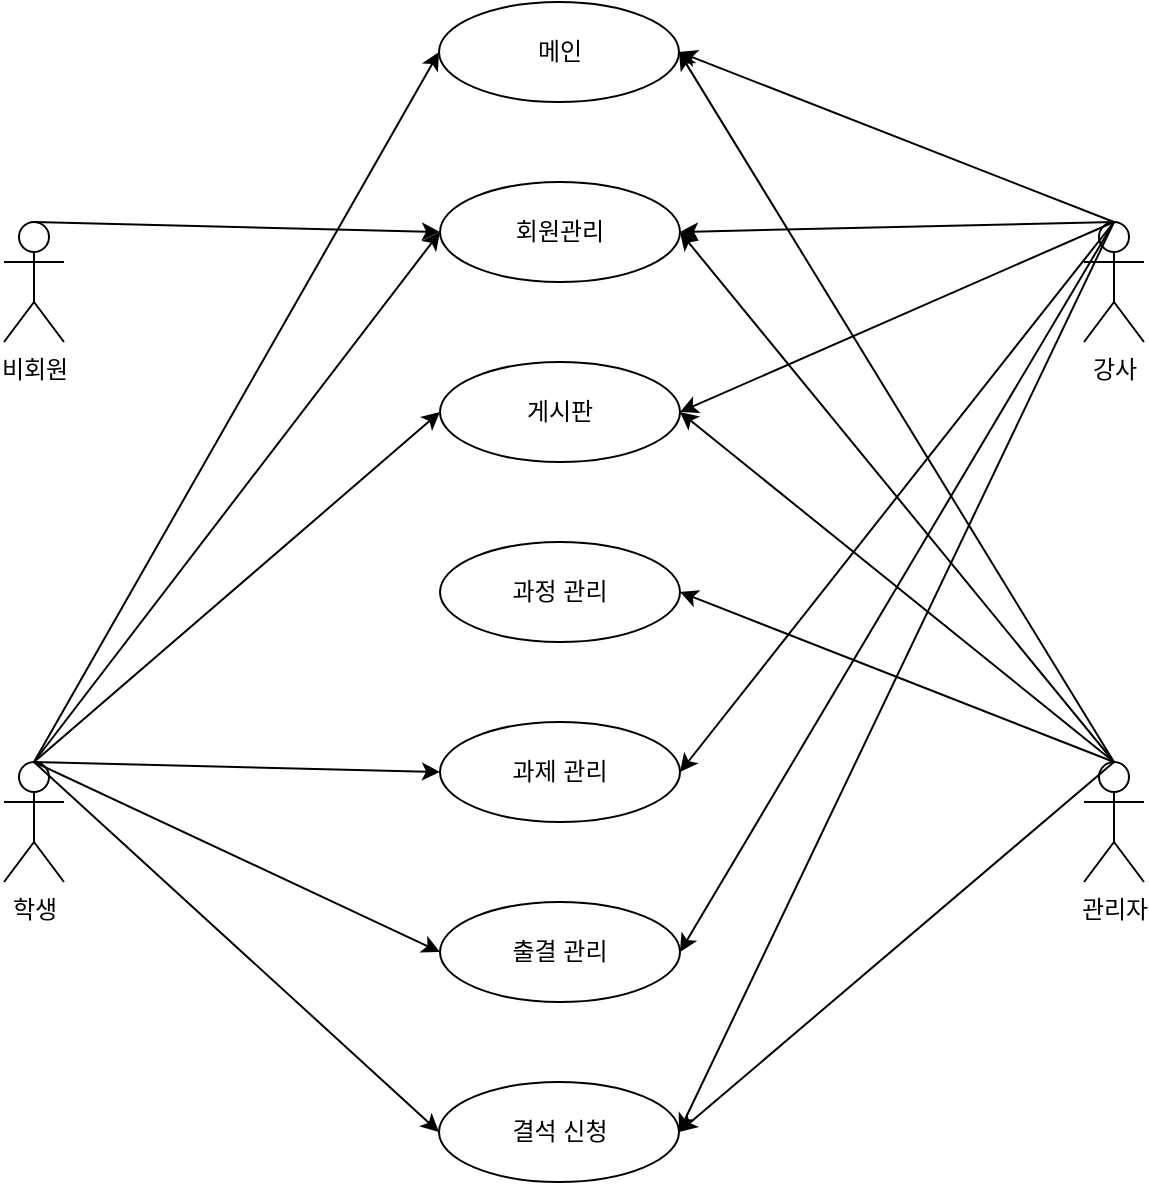 <mxfile type="github" version="10.6.7"><diagram id="lK_2DPzypLv57aarEOza" name="Page-1"><mxGraphModel grid="1" dx="1394" dy="812" gridSize="10" guides="1" tooltips="1" connect="1" arrows="1" fold="1" page="1" pageScale="1" pageWidth="827" pageHeight="1169" math="0" shadow="0"><root><mxCell id="0" /><mxCell id="1" parent="0" /><mxCell value="비회원" id="HdtF-Jk1Iq2ZVGeTPNf8-1" parent="1" style="shape=umlActor;verticalLabelPosition=bottom;labelBackgroundColor=#ffffff;verticalAlign=top;html=1;outlineConnect=0;" vertex="1"><mxGeometry as="geometry" height="60" width="30" x="150" y="160" /></mxCell><mxCell value="강사" id="HdtF-Jk1Iq2ZVGeTPNf8-2" parent="1" style="shape=umlActor;verticalLabelPosition=bottom;labelBackgroundColor=#ffffff;verticalAlign=top;html=1;outlineConnect=0;" vertex="1"><mxGeometry as="geometry" height="60" width="30" x="690" y="160" /></mxCell><mxCell value="학생" id="HdtF-Jk1Iq2ZVGeTPNf8-5" parent="1" style="shape=umlActor;verticalLabelPosition=bottom;labelBackgroundColor=#ffffff;verticalAlign=top;html=1;outlineConnect=0;" vertex="1"><mxGeometry as="geometry" height="60" width="30" x="150" y="430" /></mxCell><mxCell value="관리자" id="HdtF-Jk1Iq2ZVGeTPNf8-6" parent="1" style="shape=umlActor;verticalLabelPosition=bottom;labelBackgroundColor=#ffffff;verticalAlign=top;html=1;outlineConnect=0;" vertex="1"><mxGeometry as="geometry" height="60" width="30" x="690" y="430" /></mxCell><mxCell value="메인" id="HdtF-Jk1Iq2ZVGeTPNf8-7" parent="1" style="ellipse;whiteSpace=wrap;html=1;" vertex="1"><mxGeometry as="geometry" height="50" width="120" x="367.5" y="50" /></mxCell><mxCell value="회원관리" id="HdtF-Jk1Iq2ZVGeTPNf8-10" parent="1" style="ellipse;whiteSpace=wrap;html=1;" vertex="1"><mxGeometry as="geometry" height="50" width="120" x="368" y="140" /></mxCell><mxCell value="과정 관리" id="HdtF-Jk1Iq2ZVGeTPNf8-11" parent="1" style="ellipse;whiteSpace=wrap;html=1;" vertex="1"><mxGeometry as="geometry" height="50" width="120" x="368" y="320" /></mxCell><mxCell value="과제 관리" id="HdtF-Jk1Iq2ZVGeTPNf8-12" parent="1" style="ellipse;whiteSpace=wrap;html=1;" vertex="1"><mxGeometry as="geometry" height="50" width="120" x="368" y="410" /></mxCell><mxCell value="게시판" id="HdtF-Jk1Iq2ZVGeTPNf8-13" parent="1" style="ellipse;whiteSpace=wrap;html=1;" vertex="1"><mxGeometry as="geometry" height="50" width="120" x="368" y="230" /></mxCell><mxCell value="출결 관리" id="HdtF-Jk1Iq2ZVGeTPNf8-14" parent="1" style="ellipse;whiteSpace=wrap;html=1;" vertex="1"><mxGeometry as="geometry" height="50" width="120" x="368" y="500" /></mxCell><mxCell value="결석 신청" id="HdtF-Jk1Iq2ZVGeTPNf8-15" parent="1" style="ellipse;whiteSpace=wrap;html=1;" vertex="1"><mxGeometry as="geometry" height="50" width="120" x="367.5" y="590" /></mxCell><mxCell value="" id="HdtF-Jk1Iq2ZVGeTPNf8-21" parent="1" style="endArrow=classic;html=1;entryX=0;entryY=0.5;entryDx=0;entryDy=0;exitX=0.5;exitY=0;exitDx=0;exitDy=0;exitPerimeter=0;" edge="1" source="HdtF-Jk1Iq2ZVGeTPNf8-1" target="HdtF-Jk1Iq2ZVGeTPNf8-10"><mxGeometry as="geometry" height="50" width="50" relative="1"><mxPoint as="sourcePoint" x="240" y="255" /><mxPoint as="targetPoint" x="290" y="205" /></mxGeometry></mxCell><mxCell value="" id="HdtF-Jk1Iq2ZVGeTPNf8-22" parent="1" style="endArrow=classic;html=1;entryX=0;entryY=0.5;entryDx=0;entryDy=0;exitX=0.5;exitY=0;exitDx=0;exitDy=0;exitPerimeter=0;" edge="1" source="HdtF-Jk1Iq2ZVGeTPNf8-5" target="HdtF-Jk1Iq2ZVGeTPNf8-7"><mxGeometry as="geometry" height="50" width="50" relative="1"><mxPoint as="sourcePoint" x="150" y="710" /><mxPoint as="targetPoint" x="200" y="660" /></mxGeometry></mxCell><mxCell value="" id="HdtF-Jk1Iq2ZVGeTPNf8-23" parent="1" style="endArrow=classic;html=1;entryX=0;entryY=0.5;entryDx=0;entryDy=0;exitX=0.5;exitY=0;exitDx=0;exitDy=0;exitPerimeter=0;" edge="1" source="HdtF-Jk1Iq2ZVGeTPNf8-5" target="HdtF-Jk1Iq2ZVGeTPNf8-10"><mxGeometry as="geometry" height="50" width="50" relative="1"><mxPoint as="sourcePoint" x="175" y="440" /><mxPoint as="targetPoint" x="378" y="85" /></mxGeometry></mxCell><mxCell value="" id="HdtF-Jk1Iq2ZVGeTPNf8-24" parent="1" style="endArrow=classic;html=1;entryX=0;entryY=0.5;entryDx=0;entryDy=0;exitX=0.5;exitY=0;exitDx=0;exitDy=0;exitPerimeter=0;" edge="1" source="HdtF-Jk1Iq2ZVGeTPNf8-5" target="HdtF-Jk1Iq2ZVGeTPNf8-13"><mxGeometry as="geometry" height="50" width="50" relative="1"><mxPoint as="sourcePoint" x="175" y="440" /><mxPoint as="targetPoint" x="378" y="175" /></mxGeometry></mxCell><mxCell value="" id="HdtF-Jk1Iq2ZVGeTPNf8-25" parent="1" style="endArrow=classic;html=1;entryX=0;entryY=0.5;entryDx=0;entryDy=0;exitX=0.5;exitY=0;exitDx=0;exitDy=0;exitPerimeter=0;" edge="1" source="HdtF-Jk1Iq2ZVGeTPNf8-5" target="HdtF-Jk1Iq2ZVGeTPNf8-12"><mxGeometry as="geometry" height="50" width="50" relative="1"><mxPoint as="sourcePoint" x="175" y="440" /><mxPoint as="targetPoint" x="378" y="265" /></mxGeometry></mxCell><mxCell value="" id="HdtF-Jk1Iq2ZVGeTPNf8-26" parent="1" style="endArrow=classic;html=1;entryX=0;entryY=0.5;entryDx=0;entryDy=0;exitX=0.5;exitY=0;exitDx=0;exitDy=0;exitPerimeter=0;" edge="1" source="HdtF-Jk1Iq2ZVGeTPNf8-5" target="HdtF-Jk1Iq2ZVGeTPNf8-14"><mxGeometry as="geometry" height="50" width="50" relative="1"><mxPoint as="sourcePoint" x="175" y="440" /><mxPoint as="targetPoint" x="378" y="445" /></mxGeometry></mxCell><mxCell value="" id="HdtF-Jk1Iq2ZVGeTPNf8-27" parent="1" style="endArrow=classic;html=1;entryX=0;entryY=0.5;entryDx=0;entryDy=0;exitX=0.5;exitY=0;exitDx=0;exitDy=0;exitPerimeter=0;" edge="1" source="HdtF-Jk1Iq2ZVGeTPNf8-5" target="HdtF-Jk1Iq2ZVGeTPNf8-15"><mxGeometry as="geometry" height="50" width="50" relative="1"><mxPoint as="sourcePoint" x="175" y="440" /><mxPoint as="targetPoint" x="378" y="535" /></mxGeometry></mxCell><mxCell value="" id="HdtF-Jk1Iq2ZVGeTPNf8-28" parent="1" style="endArrow=classic;html=1;entryX=1;entryY=0.5;entryDx=0;entryDy=0;exitX=0.5;exitY=0;exitDx=0;exitDy=0;exitPerimeter=0;" edge="1" source="HdtF-Jk1Iq2ZVGeTPNf8-2" target="HdtF-Jk1Iq2ZVGeTPNf8-7"><mxGeometry as="geometry" height="50" width="50" relative="1"><mxPoint as="sourcePoint" x="620" y="350" /><mxPoint as="targetPoint" x="670" y="300" /></mxGeometry></mxCell><mxCell value="" id="HdtF-Jk1Iq2ZVGeTPNf8-29" parent="1" style="endArrow=classic;html=1;entryX=1;entryY=0.5;entryDx=0;entryDy=0;exitX=0.5;exitY=0;exitDx=0;exitDy=0;exitPerimeter=0;" edge="1" source="HdtF-Jk1Iq2ZVGeTPNf8-2" target="HdtF-Jk1Iq2ZVGeTPNf8-10"><mxGeometry as="geometry" height="50" width="50" relative="1"><mxPoint as="sourcePoint" x="620" y="350" /><mxPoint as="targetPoint" x="670" y="300" /></mxGeometry></mxCell><mxCell value="" id="HdtF-Jk1Iq2ZVGeTPNf8-30" parent="1" style="endArrow=classic;html=1;entryX=1;entryY=0.5;entryDx=0;entryDy=0;exitX=0.5;exitY=0;exitDx=0;exitDy=0;exitPerimeter=0;" edge="1" source="HdtF-Jk1Iq2ZVGeTPNf8-2" target="HdtF-Jk1Iq2ZVGeTPNf8-13"><mxGeometry as="geometry" height="50" width="50" relative="1"><mxPoint as="sourcePoint" x="620" y="350" /><mxPoint as="targetPoint" x="670" y="300" /></mxGeometry></mxCell><mxCell value="" id="HdtF-Jk1Iq2ZVGeTPNf8-32" parent="1" style="endArrow=classic;html=1;entryX=1;entryY=0.5;entryDx=0;entryDy=0;exitX=0.5;exitY=0;exitDx=0;exitDy=0;exitPerimeter=0;" edge="1" source="HdtF-Jk1Iq2ZVGeTPNf8-2" target="HdtF-Jk1Iq2ZVGeTPNf8-12"><mxGeometry as="geometry" height="50" width="50" relative="1"><mxPoint as="sourcePoint" x="620" y="350" /><mxPoint as="targetPoint" x="670" y="300" /></mxGeometry></mxCell><mxCell value="" id="HdtF-Jk1Iq2ZVGeTPNf8-33" parent="1" style="endArrow=classic;html=1;entryX=1;entryY=0.5;entryDx=0;entryDy=0;exitX=0.5;exitY=0;exitDx=0;exitDy=0;exitPerimeter=0;" edge="1" source="HdtF-Jk1Iq2ZVGeTPNf8-2" target="HdtF-Jk1Iq2ZVGeTPNf8-14"><mxGeometry as="geometry" height="50" width="50" relative="1"><mxPoint as="sourcePoint" x="620" y="350" /><mxPoint as="targetPoint" x="670" y="300" /></mxGeometry></mxCell><mxCell value="" id="HdtF-Jk1Iq2ZVGeTPNf8-34" parent="1" style="endArrow=classic;html=1;entryX=1;entryY=0.5;entryDx=0;entryDy=0;exitX=0.5;exitY=0;exitDx=0;exitDy=0;exitPerimeter=0;" edge="1" source="HdtF-Jk1Iq2ZVGeTPNf8-2" target="HdtF-Jk1Iq2ZVGeTPNf8-15"><mxGeometry as="geometry" height="50" width="50" relative="1"><mxPoint as="sourcePoint" x="620" y="350" /><mxPoint as="targetPoint" x="670" y="300" /></mxGeometry></mxCell><mxCell value="" id="HdtF-Jk1Iq2ZVGeTPNf8-35" parent="1" style="endArrow=classic;html=1;exitX=0.5;exitY=0;exitDx=0;exitDy=0;exitPerimeter=0;entryX=1;entryY=0.5;entryDx=0;entryDy=0;" edge="1" source="HdtF-Jk1Iq2ZVGeTPNf8-6" target="HdtF-Jk1Iq2ZVGeTPNf8-7"><mxGeometry as="geometry" height="50" width="50" relative="1"><mxPoint as="sourcePoint" x="150" y="710" /><mxPoint as="targetPoint" x="200" y="660" /></mxGeometry></mxCell><mxCell value="" id="HdtF-Jk1Iq2ZVGeTPNf8-36" parent="1" style="endArrow=classic;html=1;exitX=0.5;exitY=0;exitDx=0;exitDy=0;exitPerimeter=0;entryX=1;entryY=0.5;entryDx=0;entryDy=0;" edge="1" source="HdtF-Jk1Iq2ZVGeTPNf8-6" target="HdtF-Jk1Iq2ZVGeTPNf8-10"><mxGeometry as="geometry" height="50" width="50" relative="1"><mxPoint as="sourcePoint" x="150" y="710" /><mxPoint as="targetPoint" x="200" y="660" /></mxGeometry></mxCell><mxCell value="" id="HdtF-Jk1Iq2ZVGeTPNf8-37" parent="1" style="endArrow=classic;html=1;exitX=0.5;exitY=0;exitDx=0;exitDy=0;exitPerimeter=0;entryX=1;entryY=0.5;entryDx=0;entryDy=0;" edge="1" source="HdtF-Jk1Iq2ZVGeTPNf8-6" target="HdtF-Jk1Iq2ZVGeTPNf8-13"><mxGeometry as="geometry" height="50" width="50" relative="1"><mxPoint as="sourcePoint" x="150" y="710" /><mxPoint as="targetPoint" x="200" y="660" /></mxGeometry></mxCell><mxCell value="" id="HdtF-Jk1Iq2ZVGeTPNf8-38" parent="1" style="endArrow=classic;html=1;exitX=0.5;exitY=0;exitDx=0;exitDy=0;exitPerimeter=0;entryX=1;entryY=0.5;entryDx=0;entryDy=0;" edge="1" source="HdtF-Jk1Iq2ZVGeTPNf8-6" target="HdtF-Jk1Iq2ZVGeTPNf8-11"><mxGeometry as="geometry" height="50" width="50" relative="1"><mxPoint as="sourcePoint" x="150" y="710" /><mxPoint as="targetPoint" x="200" y="660" /></mxGeometry></mxCell><mxCell value="" id="HdtF-Jk1Iq2ZVGeTPNf8-40" parent="1" style="endArrow=classic;html=1;exitX=0.5;exitY=0;exitDx=0;exitDy=0;exitPerimeter=0;entryX=1;entryY=0.5;entryDx=0;entryDy=0;" edge="1" source="HdtF-Jk1Iq2ZVGeTPNf8-6" target="HdtF-Jk1Iq2ZVGeTPNf8-15"><mxGeometry as="geometry" height="50" width="50" relative="1"><mxPoint as="sourcePoint" x="150" y="710" /><mxPoint as="targetPoint" x="200" y="660" /></mxGeometry></mxCell></root></mxGraphModel></diagram></mxfile>